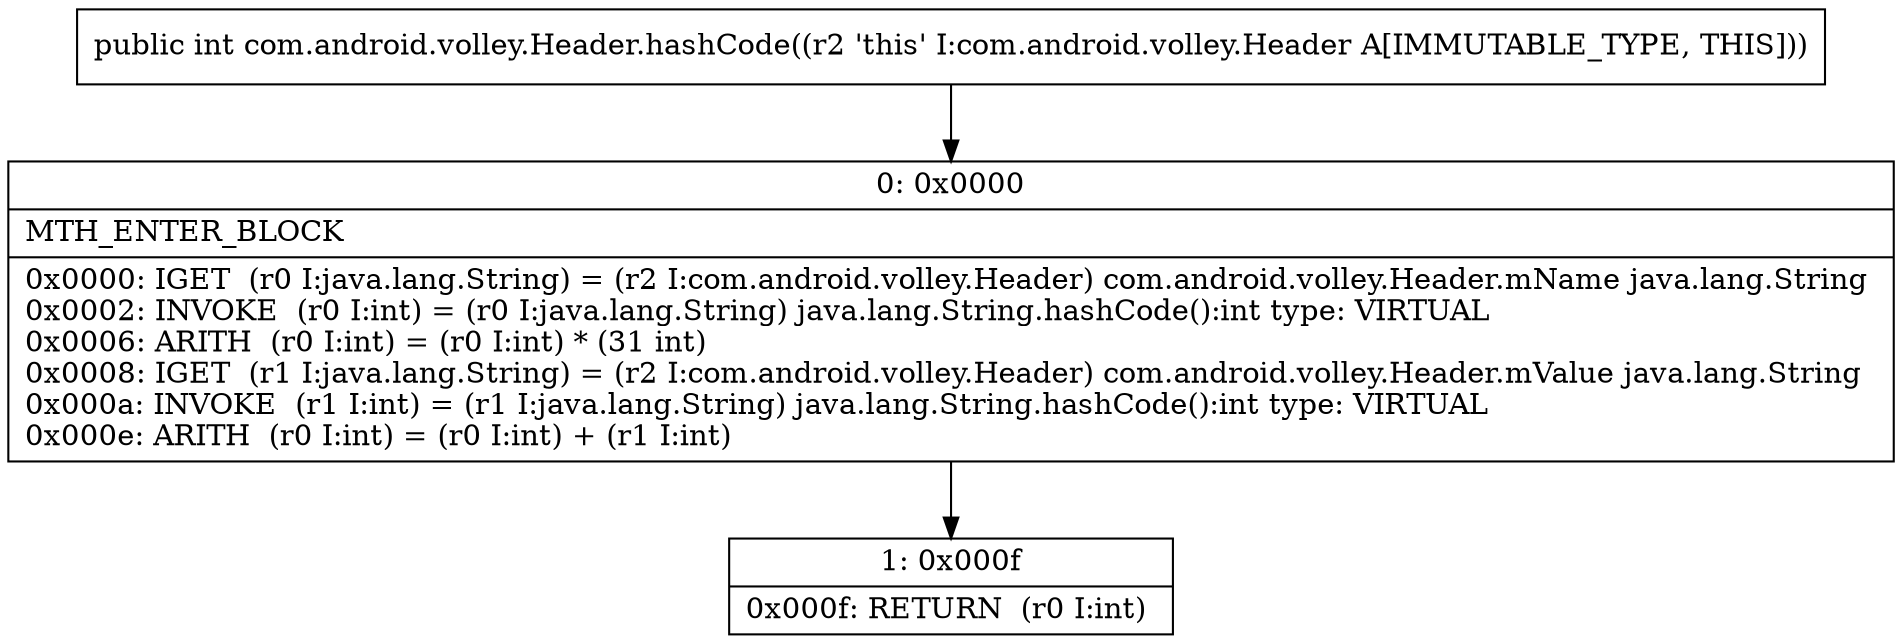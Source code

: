 digraph "CFG forcom.android.volley.Header.hashCode()I" {
Node_0 [shape=record,label="{0\:\ 0x0000|MTH_ENTER_BLOCK\l|0x0000: IGET  (r0 I:java.lang.String) = (r2 I:com.android.volley.Header) com.android.volley.Header.mName java.lang.String \l0x0002: INVOKE  (r0 I:int) = (r0 I:java.lang.String) java.lang.String.hashCode():int type: VIRTUAL \l0x0006: ARITH  (r0 I:int) = (r0 I:int) * (31 int) \l0x0008: IGET  (r1 I:java.lang.String) = (r2 I:com.android.volley.Header) com.android.volley.Header.mValue java.lang.String \l0x000a: INVOKE  (r1 I:int) = (r1 I:java.lang.String) java.lang.String.hashCode():int type: VIRTUAL \l0x000e: ARITH  (r0 I:int) = (r0 I:int) + (r1 I:int) \l}"];
Node_1 [shape=record,label="{1\:\ 0x000f|0x000f: RETURN  (r0 I:int) \l}"];
MethodNode[shape=record,label="{public int com.android.volley.Header.hashCode((r2 'this' I:com.android.volley.Header A[IMMUTABLE_TYPE, THIS])) }"];
MethodNode -> Node_0;
Node_0 -> Node_1;
}


